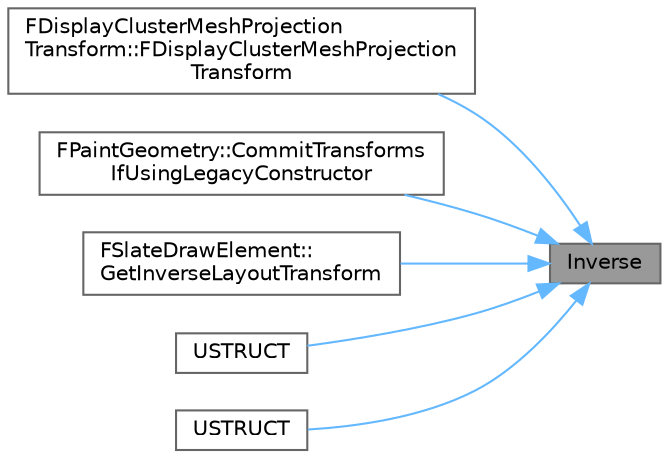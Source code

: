 digraph "Inverse"
{
 // INTERACTIVE_SVG=YES
 // LATEX_PDF_SIZE
  bgcolor="transparent";
  edge [fontname=Helvetica,fontsize=10,labelfontname=Helvetica,labelfontsize=10];
  node [fontname=Helvetica,fontsize=10,shape=box,height=0.2,width=0.4];
  rankdir="RL";
  Node1 [id="Node000001",label="Inverse",height=0.2,width=0.4,color="gray40", fillcolor="grey60", style="filled", fontcolor="black",tooltip="Inverts a transform from space A to space B so it transforms from space B to space A."];
  Node1 -> Node2 [id="edge1_Node000001_Node000002",dir="back",color="steelblue1",style="solid",tooltip=" "];
  Node2 [id="Node000002",label="FDisplayClusterMeshProjection\lTransform::FDisplayClusterMeshProjection\lTransform",height=0.2,width=0.4,color="grey40", fillcolor="white", style="filled",URL="$d4/d9c/classFDisplayClusterMeshProjectionTransform.html#a57be2f4fd7fc76cd5193255706b3c2b4",tooltip=" "];
  Node1 -> Node3 [id="edge2_Node000001_Node000003",dir="back",color="steelblue1",style="solid",tooltip=" "];
  Node3 [id="Node000003",label="FPaintGeometry::CommitTransforms\lIfUsingLegacyConstructor",height=0.2,width=0.4,color="grey40", fillcolor="white", style="filled",URL="$d3/d35/structFPaintGeometry.html#aacef8d073b39857e4d6c356f9290e4ce",tooltip="Support mutable geometries constructed in window space, and possibly mutated later,..."];
  Node1 -> Node4 [id="edge3_Node000001_Node000004",dir="back",color="steelblue1",style="solid",tooltip=" "];
  Node4 [id="Node000004",label="FSlateDrawElement::\lGetInverseLayoutTransform",height=0.2,width=0.4,color="grey40", fillcolor="white", style="filled",URL="$d8/d5e/classFSlateDrawElement.html#aff70af33eb0adec5d0bb53d70bd792e3",tooltip=" "];
  Node1 -> Node5 [id="edge4_Node000001_Node000005",dir="back",color="steelblue1",style="solid",tooltip=" "];
  Node5 [id="Node000005",label="USTRUCT",height=0.2,width=0.4,color="grey40", fillcolor="white", style="filled",URL="$d3/d8b/Geometry_8h.html#a15119967b9d5f4bef75b49bd3689e2d8",tooltip="Represents the position, size, and absolute position of a Widget in Slate."];
  Node1 -> Node6 [id="edge5_Node000001_Node000006",dir="back",color="steelblue1",style="solid",tooltip=" "];
  Node6 [id="Node000006",label="USTRUCT",height=0.2,width=0.4,color="grey40", fillcolor="white", style="filled",URL="$dc/dc4/MovieSceneTimeTransform_8h.html#a77a83e26832f43d482a1dedb74bebbe4",tooltip="Movie scene sequence transform class that transforms from one time-space to another."];
}
